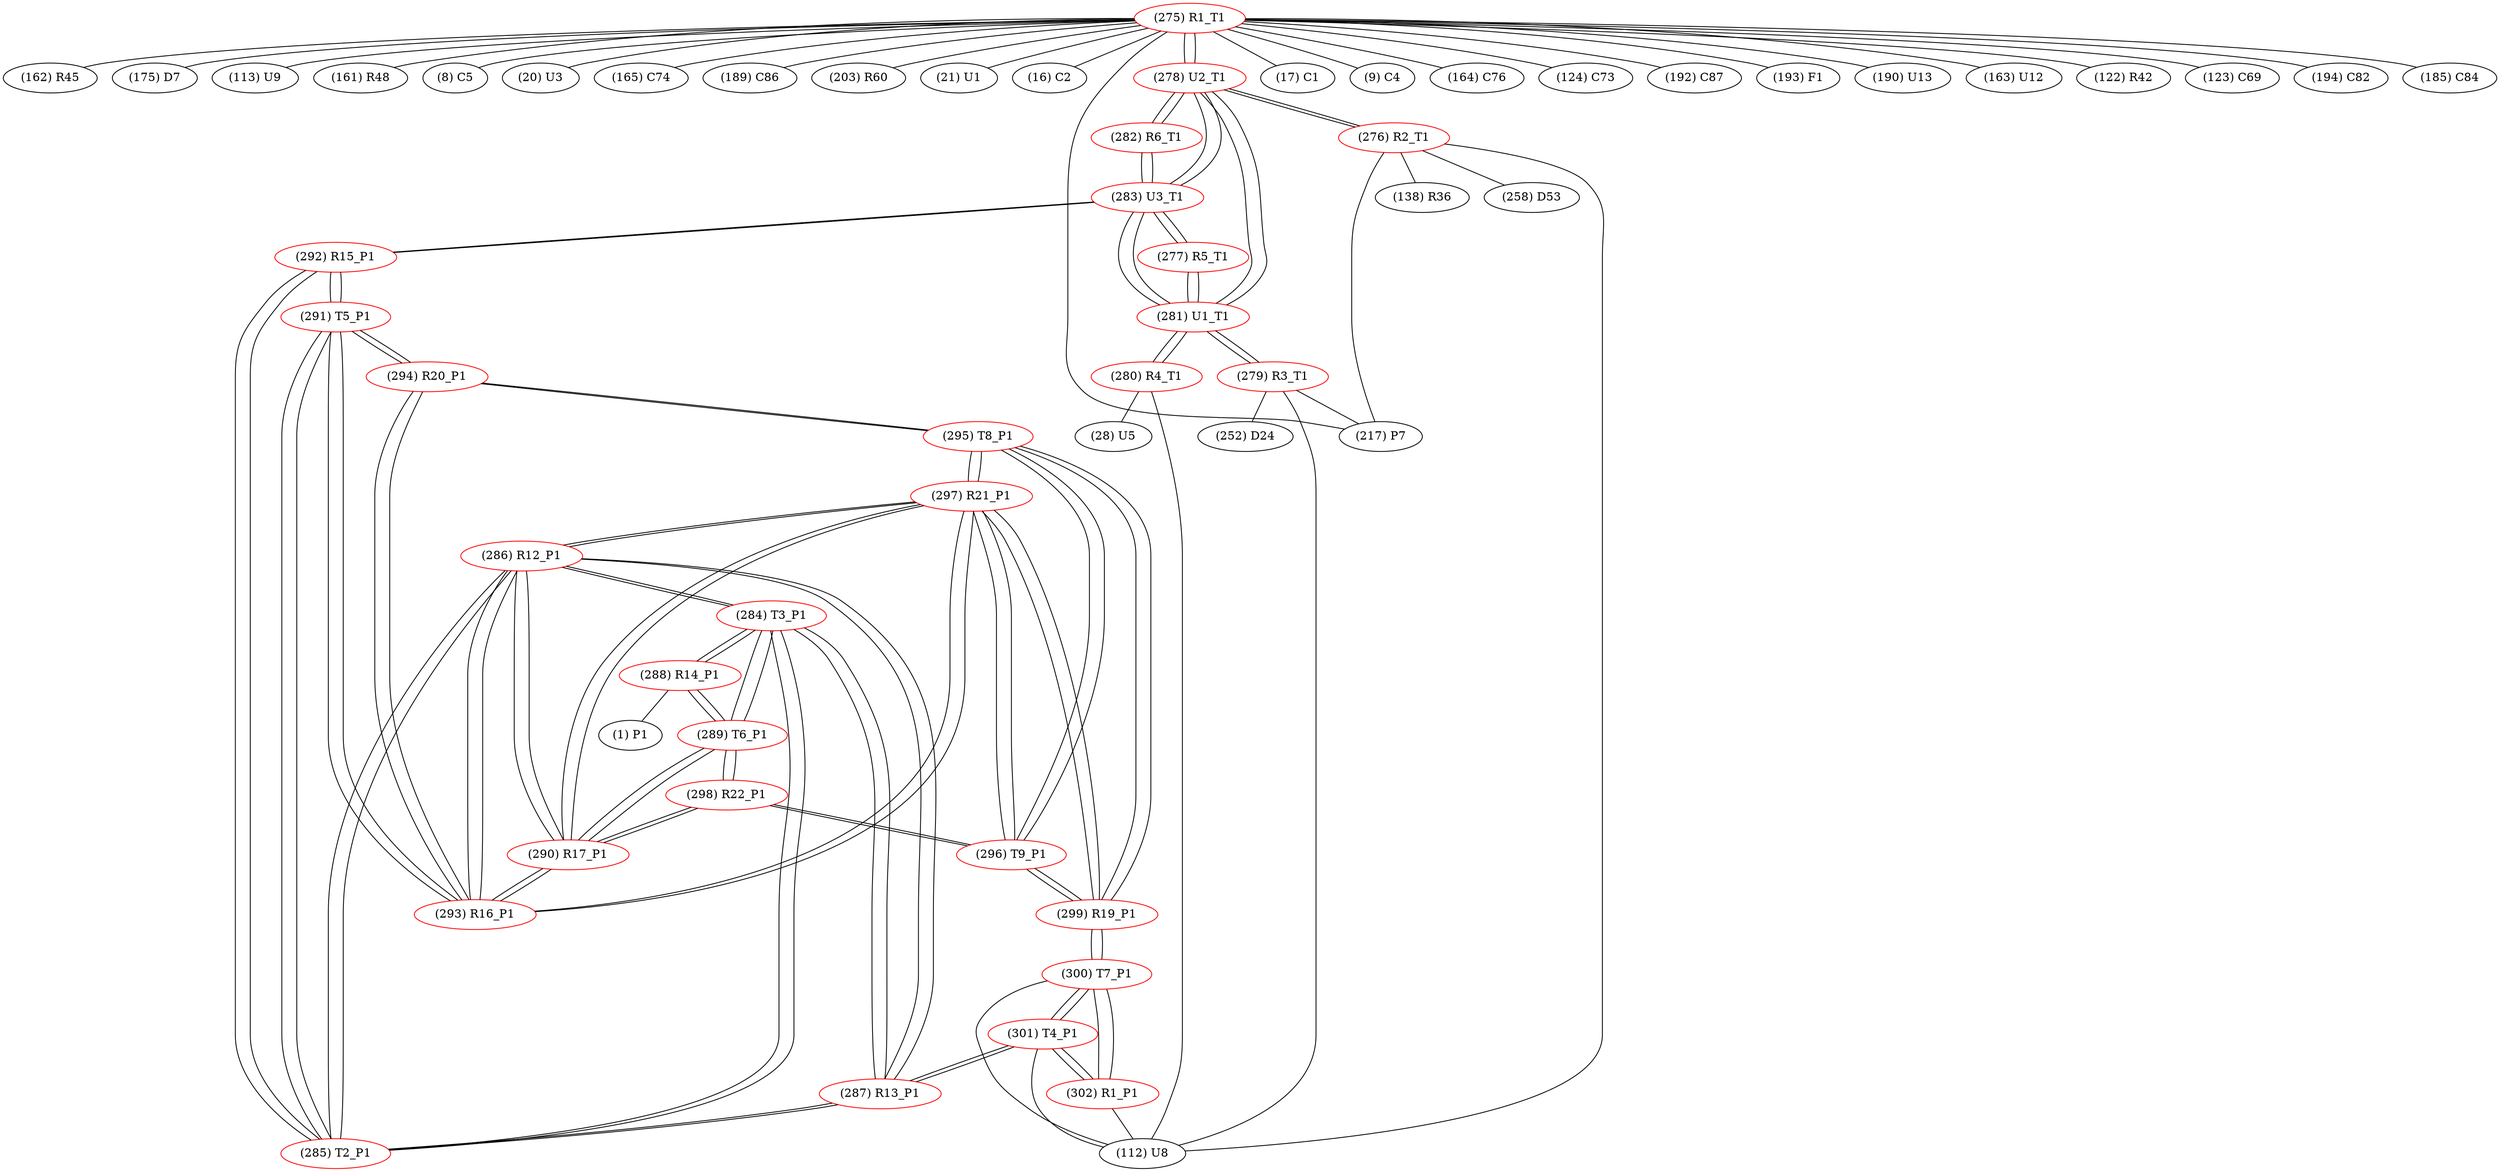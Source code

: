 graph {
	275 [label="(275) R1_T1" color=red]
	162 [label="(162) R45"]
	175 [label="(175) D7"]
	113 [label="(113) U9"]
	161 [label="(161) R48"]
	8 [label="(8) C5"]
	20 [label="(20) U3"]
	165 [label="(165) C74"]
	189 [label="(189) C86"]
	203 [label="(203) R60"]
	21 [label="(21) U1"]
	16 [label="(16) C2"]
	217 [label="(217) P7"]
	17 [label="(17) C1"]
	9 [label="(9) C4"]
	164 [label="(164) C76"]
	124 [label="(124) C73"]
	192 [label="(192) C87"]
	193 [label="(193) F1"]
	190 [label="(190) U13"]
	163 [label="(163) U12"]
	122 [label="(122) R42"]
	123 [label="(123) C69"]
	194 [label="(194) C82"]
	185 [label="(185) C84"]
	278 [label="(278) U2_T1"]
	276 [label="(276) R2_T1" color=red]
	217 [label="(217) P7"]
	258 [label="(258) D53"]
	138 [label="(138) R36"]
	112 [label="(112) U8"]
	278 [label="(278) U2_T1"]
	277 [label="(277) R5_T1" color=red]
	283 [label="(283) U3_T1"]
	281 [label="(281) U1_T1"]
	278 [label="(278) U2_T1" color=red]
	283 [label="(283) U3_T1"]
	281 [label="(281) U1_T1"]
	276 [label="(276) R2_T1"]
	275 [label="(275) R1_T1"]
	282 [label="(282) R6_T1"]
	279 [label="(279) R3_T1" color=red]
	217 [label="(217) P7"]
	112 [label="(112) U8"]
	252 [label="(252) D24"]
	281 [label="(281) U1_T1"]
	280 [label="(280) R4_T1" color=red]
	28 [label="(28) U5"]
	112 [label="(112) U8"]
	281 [label="(281) U1_T1"]
	281 [label="(281) U1_T1" color=red]
	280 [label="(280) R4_T1"]
	278 [label="(278) U2_T1"]
	283 [label="(283) U3_T1"]
	277 [label="(277) R5_T1"]
	279 [label="(279) R3_T1"]
	282 [label="(282) R6_T1" color=red]
	283 [label="(283) U3_T1"]
	278 [label="(278) U2_T1"]
	283 [label="(283) U3_T1" color=red]
	282 [label="(282) R6_T1"]
	277 [label="(277) R5_T1"]
	278 [label="(278) U2_T1"]
	281 [label="(281) U1_T1"]
	292 [label="(292) R15_P1"]
	284 [label="(284) T3_P1" color=red]
	288 [label="(288) R14_P1"]
	289 [label="(289) T6_P1"]
	287 [label="(287) R13_P1"]
	286 [label="(286) R12_P1"]
	285 [label="(285) T2_P1"]
	285 [label="(285) T2_P1" color=red]
	287 [label="(287) R13_P1"]
	284 [label="(284) T3_P1"]
	286 [label="(286) R12_P1"]
	291 [label="(291) T5_P1"]
	292 [label="(292) R15_P1"]
	286 [label="(286) R12_P1" color=red]
	297 [label="(297) R21_P1"]
	293 [label="(293) R16_P1"]
	290 [label="(290) R17_P1"]
	287 [label="(287) R13_P1"]
	284 [label="(284) T3_P1"]
	285 [label="(285) T2_P1"]
	287 [label="(287) R13_P1" color=red]
	301 [label="(301) T4_P1"]
	284 [label="(284) T3_P1"]
	286 [label="(286) R12_P1"]
	285 [label="(285) T2_P1"]
	288 [label="(288) R14_P1" color=red]
	1 [label="(1) P1"]
	284 [label="(284) T3_P1"]
	289 [label="(289) T6_P1"]
	289 [label="(289) T6_P1" color=red]
	288 [label="(288) R14_P1"]
	284 [label="(284) T3_P1"]
	298 [label="(298) R22_P1"]
	290 [label="(290) R17_P1"]
	290 [label="(290) R17_P1" color=red]
	297 [label="(297) R21_P1"]
	293 [label="(293) R16_P1"]
	286 [label="(286) R12_P1"]
	298 [label="(298) R22_P1"]
	289 [label="(289) T6_P1"]
	291 [label="(291) T5_P1" color=red]
	285 [label="(285) T2_P1"]
	292 [label="(292) R15_P1"]
	293 [label="(293) R16_P1"]
	294 [label="(294) R20_P1"]
	292 [label="(292) R15_P1" color=red]
	283 [label="(283) U3_T1"]
	285 [label="(285) T2_P1"]
	291 [label="(291) T5_P1"]
	293 [label="(293) R16_P1" color=red]
	297 [label="(297) R21_P1"]
	286 [label="(286) R12_P1"]
	290 [label="(290) R17_P1"]
	291 [label="(291) T5_P1"]
	294 [label="(294) R20_P1"]
	294 [label="(294) R20_P1" color=red]
	295 [label="(295) T8_P1"]
	293 [label="(293) R16_P1"]
	291 [label="(291) T5_P1"]
	295 [label="(295) T8_P1" color=red]
	296 [label="(296) T9_P1"]
	297 [label="(297) R21_P1"]
	299 [label="(299) R19_P1"]
	294 [label="(294) R20_P1"]
	296 [label="(296) T9_P1" color=red]
	298 [label="(298) R22_P1"]
	297 [label="(297) R21_P1"]
	295 [label="(295) T8_P1"]
	299 [label="(299) R19_P1"]
	297 [label="(297) R21_P1" color=red]
	293 [label="(293) R16_P1"]
	286 [label="(286) R12_P1"]
	290 [label="(290) R17_P1"]
	296 [label="(296) T9_P1"]
	295 [label="(295) T8_P1"]
	299 [label="(299) R19_P1"]
	298 [label="(298) R22_P1" color=red]
	296 [label="(296) T9_P1"]
	289 [label="(289) T6_P1"]
	290 [label="(290) R17_P1"]
	299 [label="(299) R19_P1" color=red]
	296 [label="(296) T9_P1"]
	297 [label="(297) R21_P1"]
	295 [label="(295) T8_P1"]
	300 [label="(300) T7_P1"]
	300 [label="(300) T7_P1" color=red]
	302 [label="(302) R1_P1"]
	301 [label="(301) T4_P1"]
	112 [label="(112) U8"]
	299 [label="(299) R19_P1"]
	301 [label="(301) T4_P1" color=red]
	287 [label="(287) R13_P1"]
	302 [label="(302) R1_P1"]
	300 [label="(300) T7_P1"]
	112 [label="(112) U8"]
	302 [label="(302) R1_P1" color=red]
	301 [label="(301) T4_P1"]
	300 [label="(300) T7_P1"]
	112 [label="(112) U8"]
	275 -- 162
	275 -- 175
	275 -- 113
	275 -- 161
	275 -- 8
	275 -- 20
	275 -- 165
	275 -- 189
	275 -- 203
	275 -- 21
	275 -- 16
	275 -- 217
	275 -- 17
	275 -- 9
	275 -- 164
	275 -- 124
	275 -- 192
	275 -- 193
	275 -- 190
	275 -- 163
	275 -- 122
	275 -- 123
	275 -- 194
	275 -- 185
	275 -- 278
	276 -- 217
	276 -- 258
	276 -- 138
	276 -- 112
	276 -- 278
	277 -- 283
	277 -- 281
	278 -- 283
	278 -- 281
	278 -- 276
	278 -- 275
	278 -- 282
	279 -- 217
	279 -- 112
	279 -- 252
	279 -- 281
	280 -- 28
	280 -- 112
	280 -- 281
	281 -- 280
	281 -- 278
	281 -- 283
	281 -- 277
	281 -- 279
	282 -- 283
	282 -- 278
	283 -- 282
	283 -- 277
	283 -- 278
	283 -- 281
	283 -- 292
	284 -- 288
	284 -- 289
	284 -- 287
	284 -- 286
	284 -- 285
	285 -- 287
	285 -- 284
	285 -- 286
	285 -- 291
	285 -- 292
	286 -- 297
	286 -- 293
	286 -- 290
	286 -- 287
	286 -- 284
	286 -- 285
	287 -- 301
	287 -- 284
	287 -- 286
	287 -- 285
	288 -- 1
	288 -- 284
	288 -- 289
	289 -- 288
	289 -- 284
	289 -- 298
	289 -- 290
	290 -- 297
	290 -- 293
	290 -- 286
	290 -- 298
	290 -- 289
	291 -- 285
	291 -- 292
	291 -- 293
	291 -- 294
	292 -- 283
	292 -- 285
	292 -- 291
	293 -- 297
	293 -- 286
	293 -- 290
	293 -- 291
	293 -- 294
	294 -- 295
	294 -- 293
	294 -- 291
	295 -- 296
	295 -- 297
	295 -- 299
	295 -- 294
	296 -- 298
	296 -- 297
	296 -- 295
	296 -- 299
	297 -- 293
	297 -- 286
	297 -- 290
	297 -- 296
	297 -- 295
	297 -- 299
	298 -- 296
	298 -- 289
	298 -- 290
	299 -- 296
	299 -- 297
	299 -- 295
	299 -- 300
	300 -- 302
	300 -- 301
	300 -- 112
	300 -- 299
	301 -- 287
	301 -- 302
	301 -- 300
	301 -- 112
	302 -- 301
	302 -- 300
	302 -- 112
}